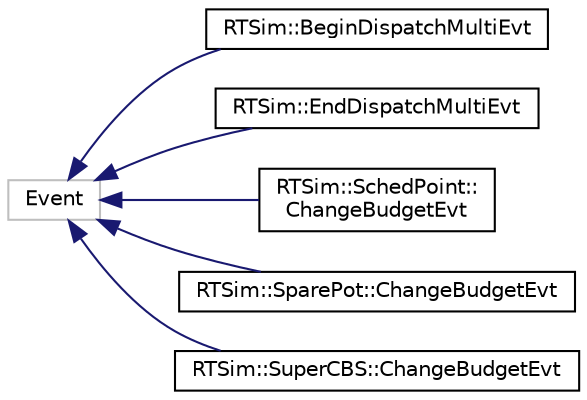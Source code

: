 digraph "Graphical Class Hierarchy"
{
  edge [fontname="Helvetica",fontsize="10",labelfontname="Helvetica",labelfontsize="10"];
  node [fontname="Helvetica",fontsize="10",shape=record];
  rankdir="LR";
  Node1 [label="Event",height=0.2,width=0.4,color="grey75", fillcolor="white", style="filled"];
  Node1 -> Node2 [dir="back",color="midnightblue",fontsize="10",style="solid",fontname="Helvetica"];
  Node2 [label="RTSim::BeginDispatchMultiEvt",height=0.2,width=0.4,color="black", fillcolor="white", style="filled",URL="$d1/d6d/classRTSim_1_1BeginDispatchMultiEvt.html"];
  Node1 -> Node3 [dir="back",color="midnightblue",fontsize="10",style="solid",fontname="Helvetica"];
  Node3 [label="RTSim::EndDispatchMultiEvt",height=0.2,width=0.4,color="black", fillcolor="white", style="filled",URL="$d1/d8e/classRTSim_1_1EndDispatchMultiEvt.html"];
  Node1 -> Node4 [dir="back",color="midnightblue",fontsize="10",style="solid",fontname="Helvetica"];
  Node4 [label="RTSim::SchedPoint::\lChangeBudgetEvt",height=0.2,width=0.4,color="black", fillcolor="white", style="filled",URL="$d5/d7d/classRTSim_1_1SchedPoint_1_1ChangeBudgetEvt.html"];
  Node1 -> Node5 [dir="back",color="midnightblue",fontsize="10",style="solid",fontname="Helvetica"];
  Node5 [label="RTSim::SparePot::ChangeBudgetEvt",height=0.2,width=0.4,color="black", fillcolor="white", style="filled",URL="$d9/daa/classRTSim_1_1SparePot_1_1ChangeBudgetEvt.html"];
  Node1 -> Node6 [dir="back",color="midnightblue",fontsize="10",style="solid",fontname="Helvetica"];
  Node6 [label="RTSim::SuperCBS::ChangeBudgetEvt",height=0.2,width=0.4,color="black", fillcolor="white", style="filled",URL="$d0/d7d/classRTSim_1_1SuperCBS_1_1ChangeBudgetEvt.html"];
}
